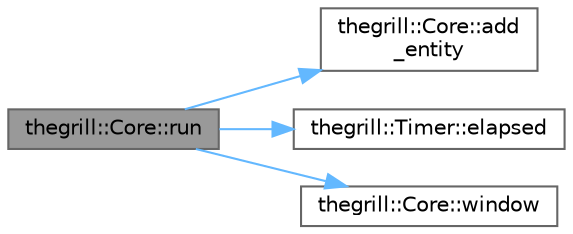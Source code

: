 digraph "thegrill::Core::run"
{
 // LATEX_PDF_SIZE
  bgcolor="transparent";
  edge [fontname=Helvetica,fontsize=10,labelfontname=Helvetica,labelfontsize=10];
  node [fontname=Helvetica,fontsize=10,shape=box,height=0.2,width=0.4];
  rankdir="LR";
  Node1 [id="Node000001",label="thegrill::Core::run",height=0.2,width=0.4,color="gray40", fillcolor="grey60", style="filled", fontcolor="black",tooltip="Runs the main game loop."];
  Node1 -> Node2 [id="edge1_Node000001_Node000002",color="steelblue1",style="solid",tooltip=" "];
  Node2 [id="Node000002",label="thegrill::Core::add\l_entity",height=0.2,width=0.4,color="grey40", fillcolor="white", style="filled",URL="$structthegrill_1_1_core.html#a522d882f9856a74d59de726c46767fc2",tooltip=" "];
  Node1 -> Node3 [id="edge2_Node000001_Node000003",color="steelblue1",style="solid",tooltip=" "];
  Node3 [id="Node000003",label="thegrill::Timer::elapsed",height=0.2,width=0.4,color="grey40", fillcolor="white", style="filled",URL="$structthegrill_1_1_timer.html#a01d4dcdf7cafd51e6ebe85159eb05cd0",tooltip=" "];
  Node1 -> Node4 [id="edge3_Node000001_Node000004",color="steelblue1",style="solid",tooltip=" "];
  Node4 [id="Node000004",label="thegrill::Core::window",height=0.2,width=0.4,color="grey40", fillcolor="white", style="filled",URL="$structthegrill_1_1_core.html#abec138913cbf650e41f555b3dd7a41b4",tooltip=" "];
}
